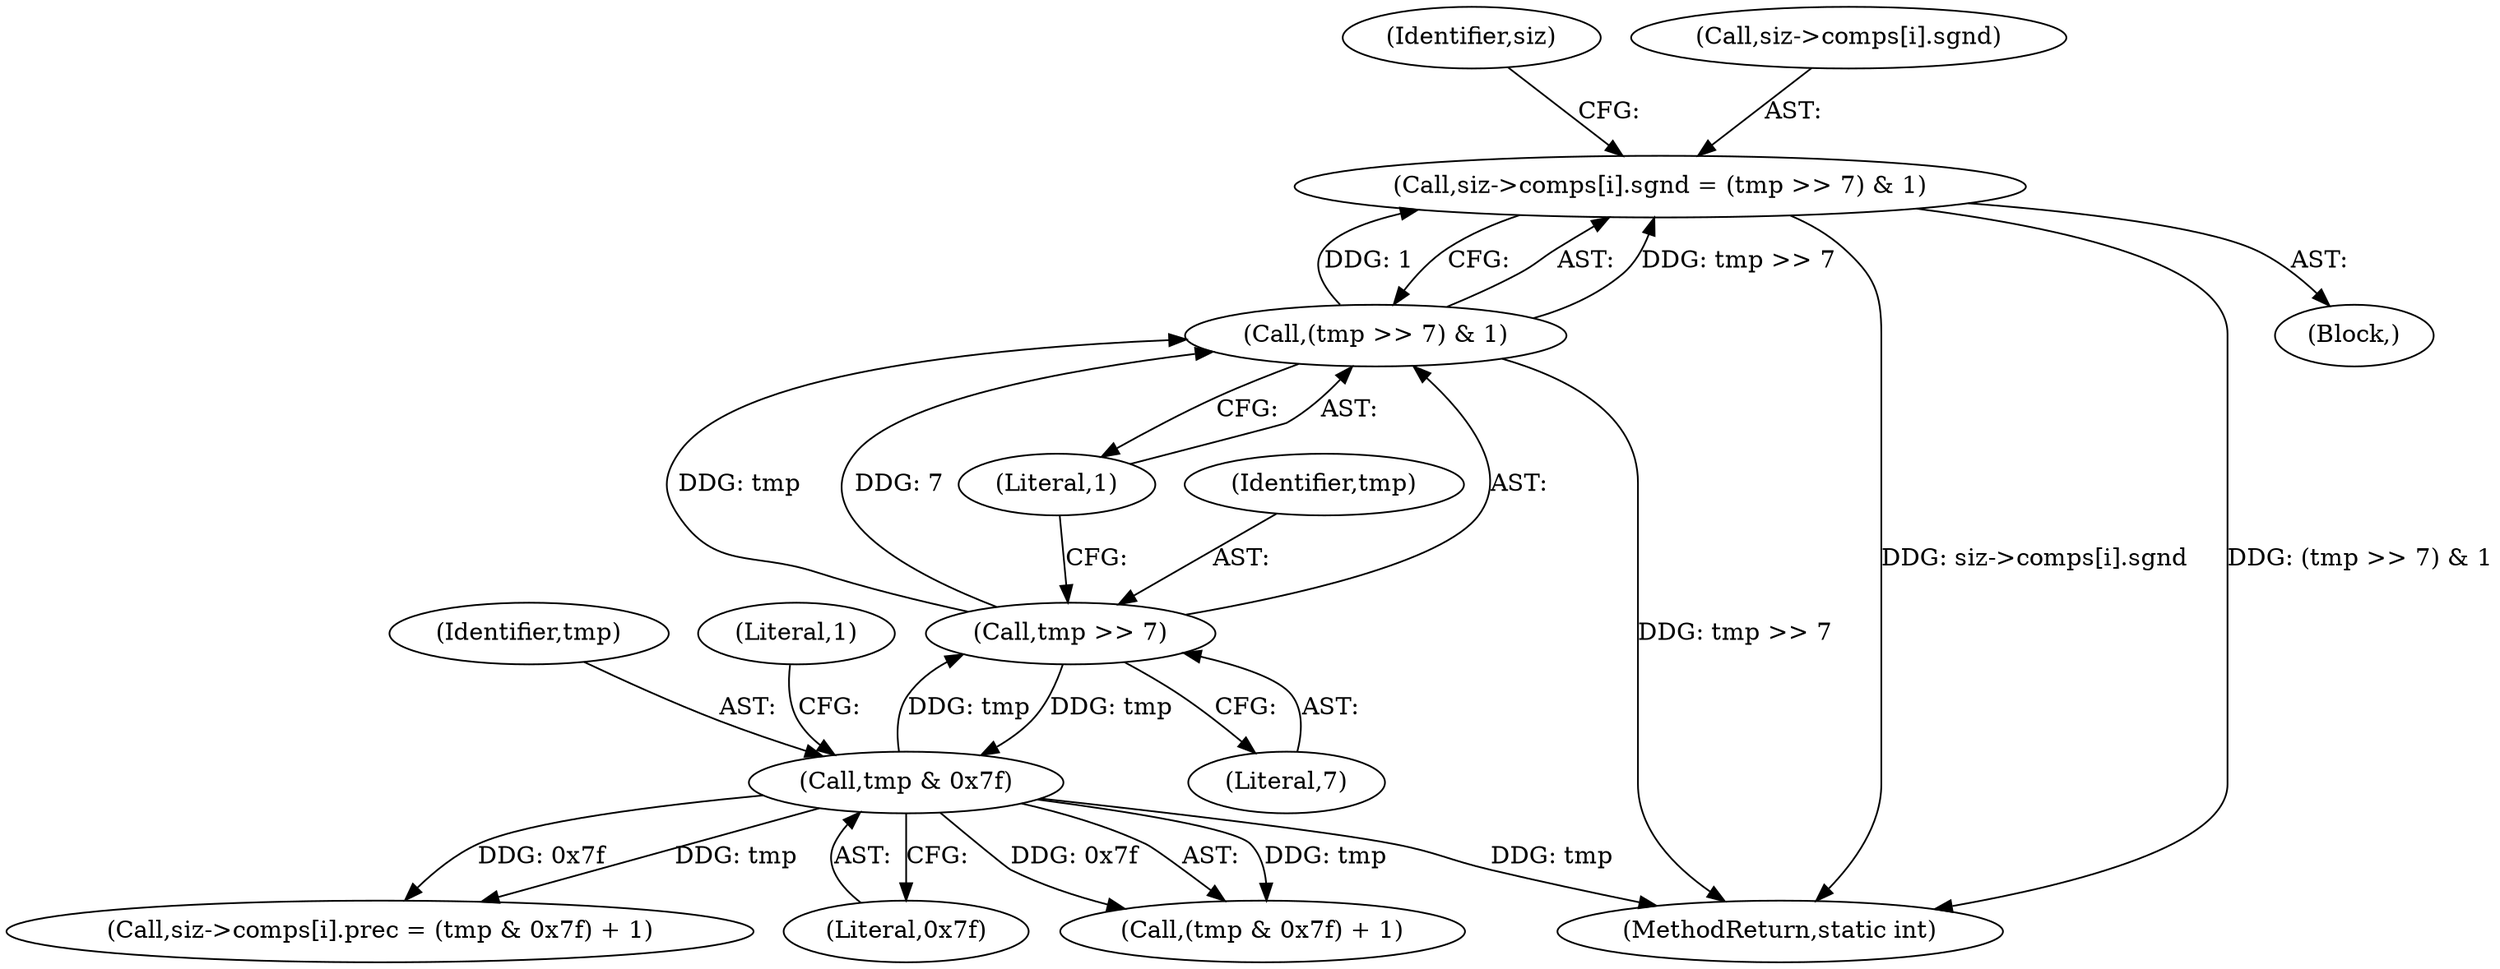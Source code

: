 digraph "0_jasper_ba2b9d000660313af7b692542afbd374c5685865@array" {
"1000388" [label="(Call,siz->comps[i].sgnd = (tmp >> 7) & 1)"];
"1000396" [label="(Call,(tmp >> 7) & 1)"];
"1000397" [label="(Call,tmp >> 7)"];
"1000410" [label="(Call,tmp & 0x7f)"];
"1000405" [label="(Identifier,siz)"];
"1000399" [label="(Literal,7)"];
"1000409" [label="(Call,(tmp & 0x7f) + 1)"];
"1000410" [label="(Call,tmp & 0x7f)"];
"1000388" [label="(Call,siz->comps[i].sgnd = (tmp >> 7) & 1)"];
"1000413" [label="(Literal,1)"];
"1000400" [label="(Literal,1)"];
"1000397" [label="(Call,tmp >> 7)"];
"1000398" [label="(Identifier,tmp)"];
"1000389" [label="(Call,siz->comps[i].sgnd)"];
"1000401" [label="(Call,siz->comps[i].prec = (tmp & 0x7f) + 1)"];
"1000396" [label="(Call,(tmp >> 7) & 1)"];
"1000412" [label="(Literal,0x7f)"];
"1000427" [label="(MethodReturn,static int)"];
"1000278" [label="(Block,)"];
"1000411" [label="(Identifier,tmp)"];
"1000388" -> "1000278"  [label="AST: "];
"1000388" -> "1000396"  [label="CFG: "];
"1000389" -> "1000388"  [label="AST: "];
"1000396" -> "1000388"  [label="AST: "];
"1000405" -> "1000388"  [label="CFG: "];
"1000388" -> "1000427"  [label="DDG: (tmp >> 7) & 1"];
"1000388" -> "1000427"  [label="DDG: siz->comps[i].sgnd"];
"1000396" -> "1000388"  [label="DDG: tmp >> 7"];
"1000396" -> "1000388"  [label="DDG: 1"];
"1000396" -> "1000400"  [label="CFG: "];
"1000397" -> "1000396"  [label="AST: "];
"1000400" -> "1000396"  [label="AST: "];
"1000396" -> "1000427"  [label="DDG: tmp >> 7"];
"1000397" -> "1000396"  [label="DDG: tmp"];
"1000397" -> "1000396"  [label="DDG: 7"];
"1000397" -> "1000399"  [label="CFG: "];
"1000398" -> "1000397"  [label="AST: "];
"1000399" -> "1000397"  [label="AST: "];
"1000400" -> "1000397"  [label="CFG: "];
"1000410" -> "1000397"  [label="DDG: tmp"];
"1000397" -> "1000410"  [label="DDG: tmp"];
"1000410" -> "1000409"  [label="AST: "];
"1000410" -> "1000412"  [label="CFG: "];
"1000411" -> "1000410"  [label="AST: "];
"1000412" -> "1000410"  [label="AST: "];
"1000413" -> "1000410"  [label="CFG: "];
"1000410" -> "1000427"  [label="DDG: tmp"];
"1000410" -> "1000401"  [label="DDG: tmp"];
"1000410" -> "1000401"  [label="DDG: 0x7f"];
"1000410" -> "1000409"  [label="DDG: tmp"];
"1000410" -> "1000409"  [label="DDG: 0x7f"];
}

